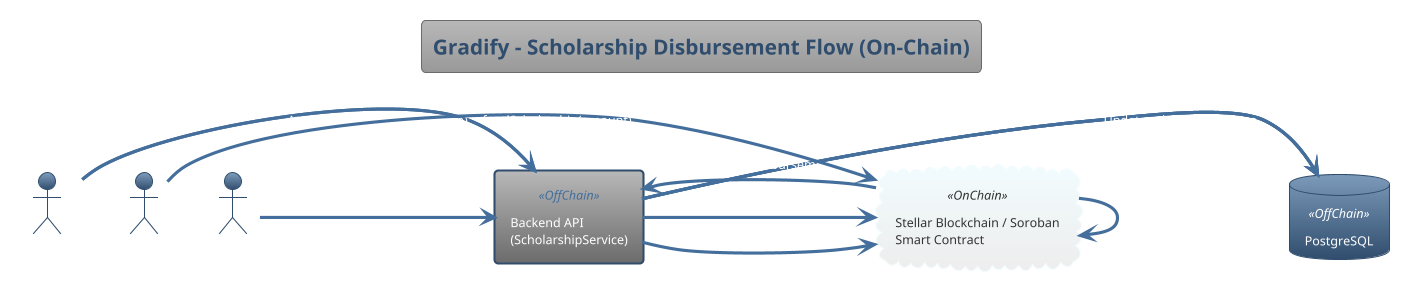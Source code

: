 @startuml
!theme spacelab
title Gradify - Scholarship Disbursement Flow (On-Chain)

actor Institution
actor Student
actor Donor
database "PostgreSQL" as DB <<OffChain>>
rectangle "Backend API\n(ScholarshipService)" as BE <<OffChain>>
cloud "Stellar Blockchain / Soroban\nSmart Contract" as Blockchain <<OnChain>>

Institution -> BE : Create Scholarship (off-chain)
BE -> DB : Save scholarship metadata
BE -> Blockchain : createScholarship(details)

Student -> BE : Apply for scholarship (off-chain)
BE -> DB : Save application

Institution -> BE : Approve application (off-chain)
BE -> Blockchain : disburseScholarship(studentId)

Donor -> Blockchain : fundScholarship(amount)
Blockchain -> Blockchain : Update donor balance

Blockchain -> BE : Notify fund disbursement
BE -> DB : Update scholarship status

@enduml
